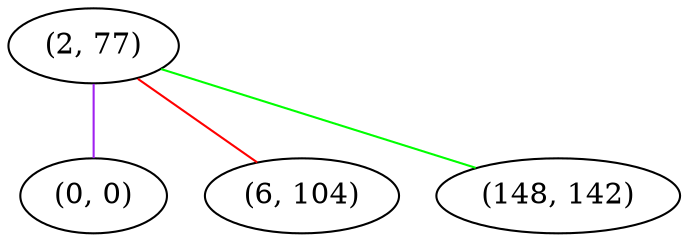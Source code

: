 graph "" {
"(2, 77)";
"(0, 0)";
"(6, 104)";
"(148, 142)";
"(2, 77)" -- "(0, 0)"  [color=purple, key=0, weight=4];
"(2, 77)" -- "(6, 104)"  [color=red, key=0, weight=1];
"(2, 77)" -- "(148, 142)"  [color=green, key=0, weight=2];
}
